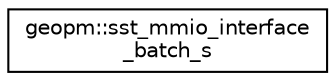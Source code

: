 digraph "Graphical Class Hierarchy"
{
 // LATEX_PDF_SIZE
  edge [fontname="Helvetica",fontsize="10",labelfontname="Helvetica",labelfontsize="10"];
  node [fontname="Helvetica",fontsize="10",shape=record];
  rankdir="LR";
  Node0 [label="geopm::sst_mmio_interface\l_batch_s",height=0.2,width=0.4,color="black", fillcolor="white", style="filled",URL="$structgeopm_1_1sst__mmio__interface__batch__s.html",tooltip=" "];
}
